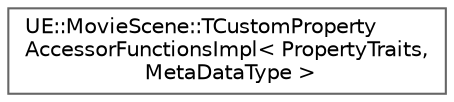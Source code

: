 digraph "Graphical Class Hierarchy"
{
 // INTERACTIVE_SVG=YES
 // LATEX_PDF_SIZE
  bgcolor="transparent";
  edge [fontname=Helvetica,fontsize=10,labelfontname=Helvetica,labelfontsize=10];
  node [fontname=Helvetica,fontsize=10,shape=box,height=0.2,width=0.4];
  rankdir="LR";
  Node0 [id="Node000000",label="UE::MovieScene::TCustomProperty\lAccessorFunctionsImpl\< PropertyTraits,\l MetaDataType \>",height=0.2,width=0.4,color="grey40", fillcolor="white", style="filled",URL="$d3/df5/structUE_1_1MovieScene_1_1TCustomPropertyAccessorFunctionsImpl.html",tooltip="Structure that defines 2 static function pointers that are to be used for retrieving and applying pro..."];
}
